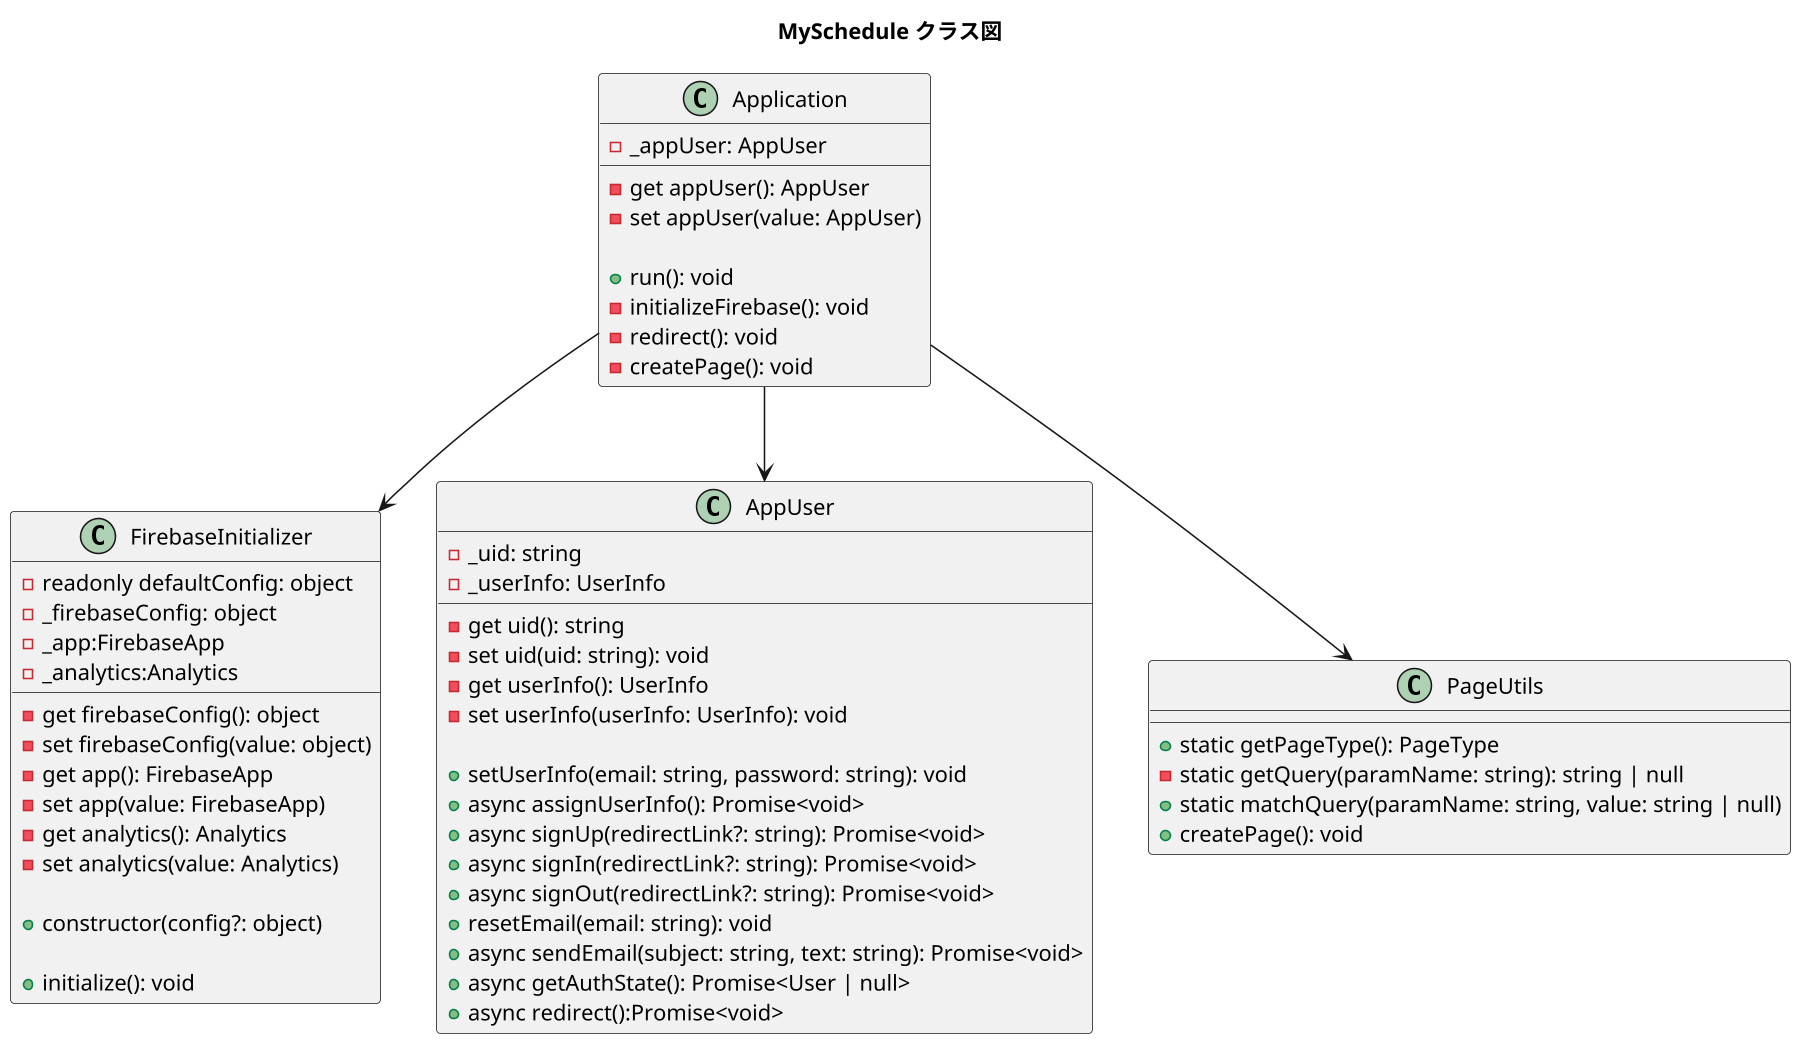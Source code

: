 @startuml MySchedule
title MySchedule クラス図
skinparam dpi 150

class Application {
  - _appUser: AppUser

  - get appUser(): AppUser
  - set appUser(value: AppUser)

  + run(): void
  - initializeFirebase(): void
  - redirect(): void
  - createPage(): void
}

class FirebaseInitializer {
  - readonly defaultConfig: object
  - _firebaseConfig: object
  - _app:FirebaseApp
  - _analytics:Analytics

  - get firebaseConfig(): object
  - set firebaseConfig(value: object)
  - get app(): FirebaseApp
  - set app(value: FirebaseApp)
  - get analytics(): Analytics
  - set analytics(value: Analytics)

  + constructor(config?: object)

  + initialize(): void
}

class AppUser {
    - _uid: string
    - _userInfo: UserInfo

    - get uid(): string
    - set uid(uid: string): void
    - get userInfo(): UserInfo
    - set userInfo(userInfo: UserInfo): void

    + setUserInfo(email: string, password: string): void
    + async assignUserInfo(): Promise<void>
    + async signUp(redirectLink?: string): Promise<void>
    + async signIn(redirectLink?: string): Promise<void>
    + async signOut(redirectLink?: string): Promise<void>
    + resetEmail(email: string): void
    + async sendEmail(subject: string, text: string): Promise<void>
    + async getAuthState(): Promise<User | null>
    + async redirect():Promise<void>
}

class PageUtils {
  + static getPageType(): PageType
  - static getQuery(paramName: string): string | null
  + static matchQuery(paramName: string, value: string | null)
  + createPage(): void
}

Application --> FirebaseInitializer
Application --> AppUser
Application --> PageUtils

@enduml